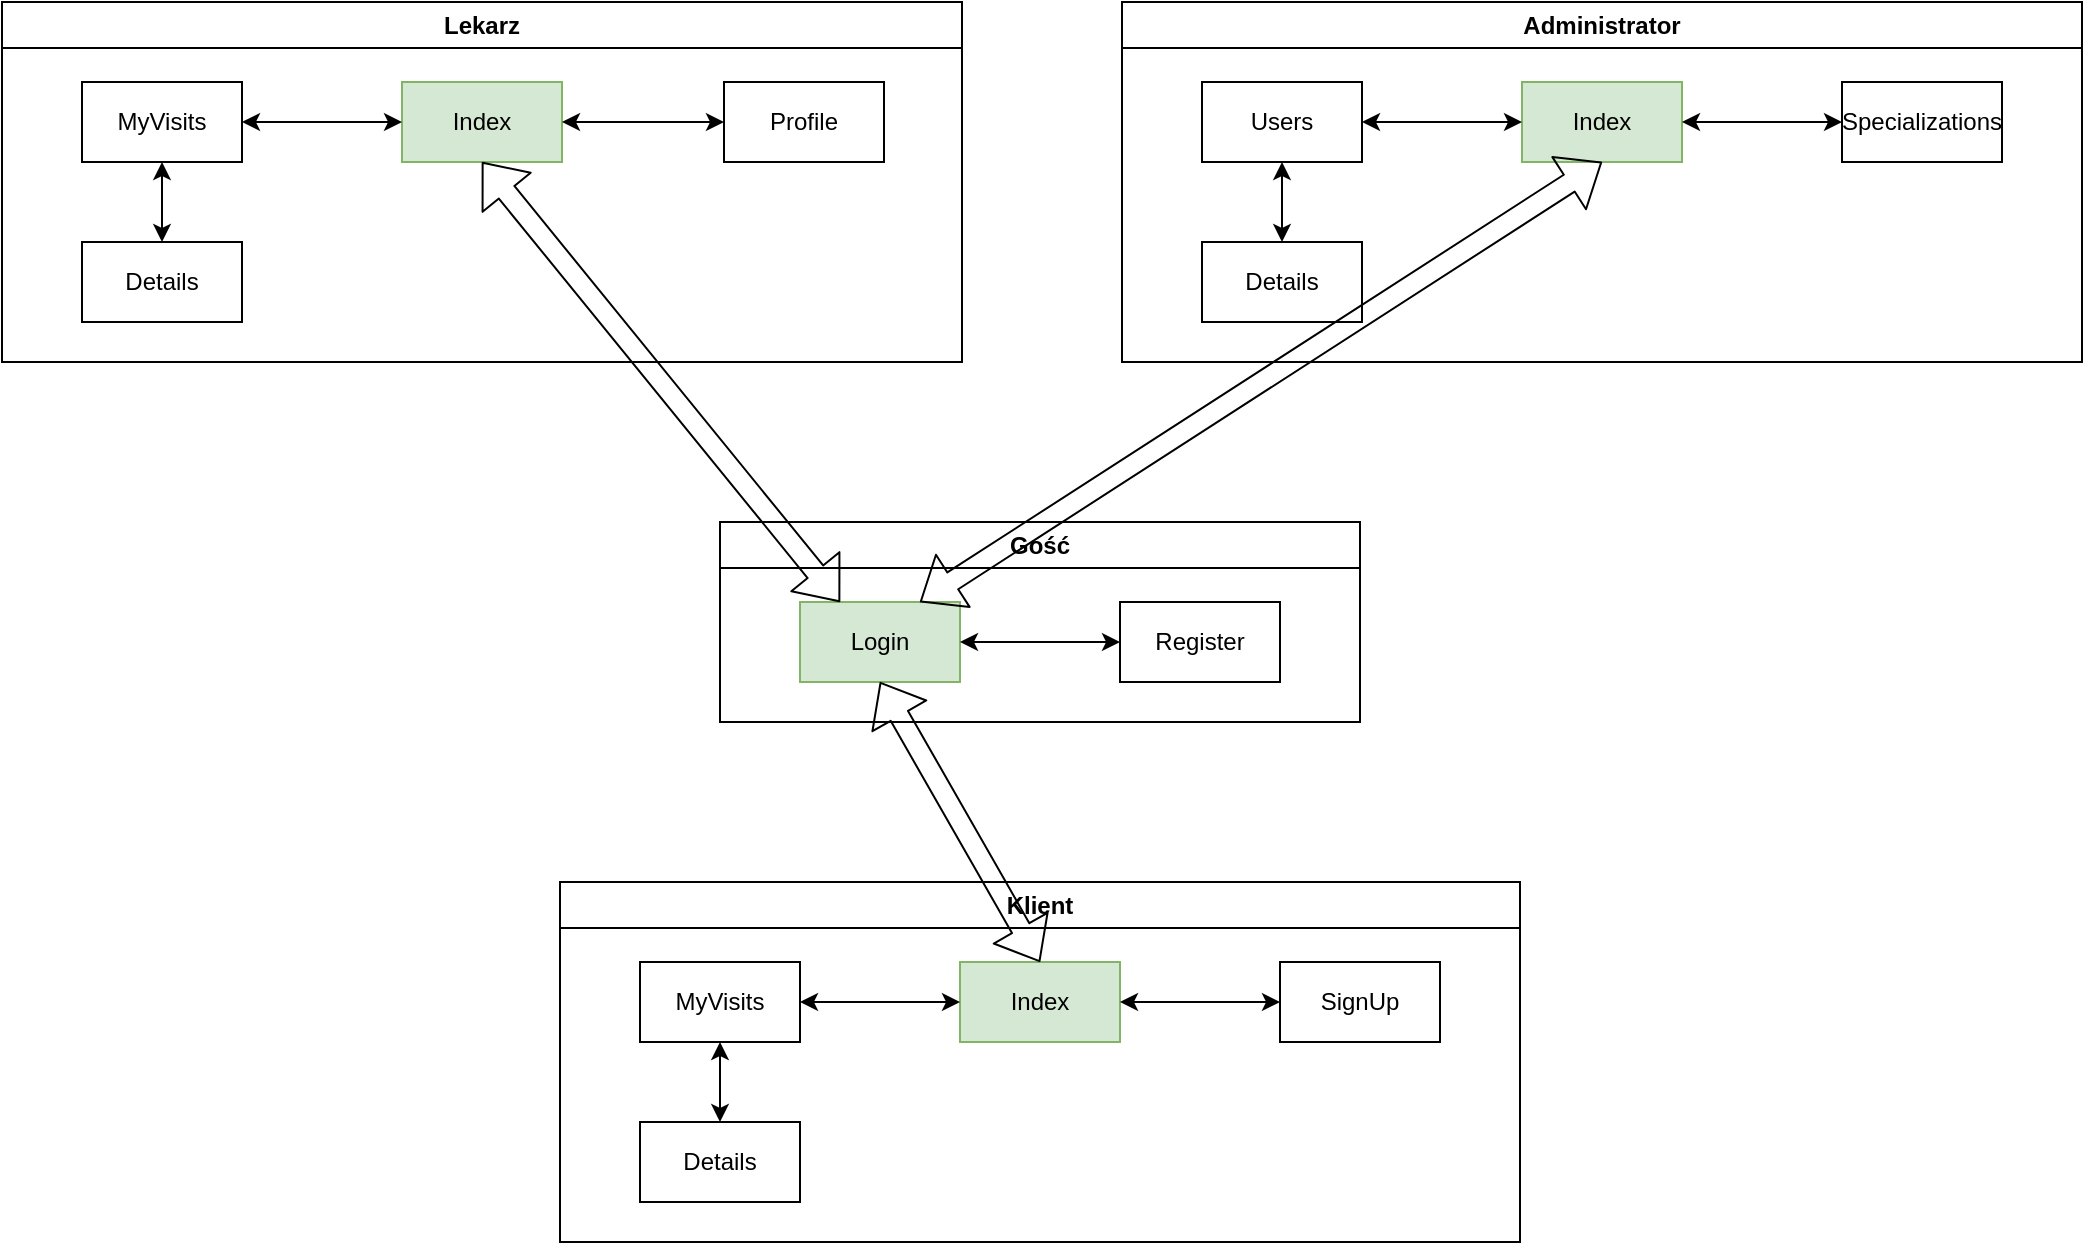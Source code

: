 <mxfile>
    <diagram id="QHUL_puzySr5Yar5WD3Q" name="Page-1">
        <mxGraphModel dx="1890" dy="775" grid="1" gridSize="10" guides="1" tooltips="1" connect="1" arrows="1" fold="1" page="1" pageScale="1" pageWidth="850" pageHeight="1100" math="0" shadow="0">
            <root>
                <mxCell id="0"/>
                <mxCell id="1" parent="0"/>
                <mxCell id="7" value="Gość" style="swimlane;whiteSpace=wrap;html=1;" vertex="1" parent="1">
                    <mxGeometry x="278" y="300" width="320" height="100" as="geometry"/>
                </mxCell>
                <mxCell id="2" value="Login" style="rounded=0;whiteSpace=wrap;html=1;fillColor=#d5e8d4;strokeColor=#82b366;" vertex="1" parent="7">
                    <mxGeometry x="40" y="40" width="80" height="40" as="geometry"/>
                </mxCell>
                <mxCell id="3" value="Register" style="rounded=0;whiteSpace=wrap;html=1;" vertex="1" parent="7">
                    <mxGeometry x="200" y="40" width="80" height="40" as="geometry"/>
                </mxCell>
                <mxCell id="12" value="" style="endArrow=classic;startArrow=classic;html=1;exitX=1;exitY=0.5;exitDx=0;exitDy=0;entryX=0;entryY=0.5;entryDx=0;entryDy=0;" edge="1" parent="7" source="2" target="3">
                    <mxGeometry width="50" height="50" relative="1" as="geometry">
                        <mxPoint x="190" y="220" as="sourcePoint"/>
                        <mxPoint x="240" y="170" as="targetPoint"/>
                    </mxGeometry>
                </mxCell>
                <mxCell id="8" value="Klient" style="swimlane;whiteSpace=wrap;html=1;" vertex="1" parent="1">
                    <mxGeometry x="198" y="480" width="480" height="180" as="geometry"/>
                </mxCell>
                <mxCell id="4" value="Index" style="rounded=0;whiteSpace=wrap;html=1;fillColor=#d5e8d4;strokeColor=#82b366;" vertex="1" parent="8">
                    <mxGeometry x="200" y="40" width="80" height="40" as="geometry"/>
                </mxCell>
                <mxCell id="5" value="SignUp" style="rounded=0;whiteSpace=wrap;html=1;" vertex="1" parent="8">
                    <mxGeometry x="360" y="40" width="80" height="40" as="geometry"/>
                </mxCell>
                <mxCell id="6" value="MyVisits" style="rounded=0;whiteSpace=wrap;html=1;" vertex="1" parent="8">
                    <mxGeometry x="40" y="40" width="80" height="40" as="geometry"/>
                </mxCell>
                <mxCell id="9" value="Details" style="rounded=0;whiteSpace=wrap;html=1;" vertex="1" parent="8">
                    <mxGeometry x="40" y="120" width="80" height="40" as="geometry"/>
                </mxCell>
                <mxCell id="13" value="" style="endArrow=classic;startArrow=classic;html=1;exitX=1;exitY=0.5;exitDx=0;exitDy=0;entryX=0;entryY=0.5;entryDx=0;entryDy=0;" edge="1" parent="8" source="6" target="4">
                    <mxGeometry width="50" height="50" relative="1" as="geometry">
                        <mxPoint x="230" y="350" as="sourcePoint"/>
                        <mxPoint x="280" y="300" as="targetPoint"/>
                    </mxGeometry>
                </mxCell>
                <mxCell id="14" value="" style="endArrow=classic;startArrow=classic;html=1;entryX=0.5;entryY=1;entryDx=0;entryDy=0;exitX=0.5;exitY=0;exitDx=0;exitDy=0;" edge="1" parent="8" source="9" target="6">
                    <mxGeometry width="50" height="50" relative="1" as="geometry">
                        <mxPoint x="160" y="290" as="sourcePoint"/>
                        <mxPoint x="210" y="240" as="targetPoint"/>
                    </mxGeometry>
                </mxCell>
                <mxCell id="15" value="" style="endArrow=classic;startArrow=classic;html=1;exitX=1;exitY=0.5;exitDx=0;exitDy=0;entryX=0;entryY=0.5;entryDx=0;entryDy=0;" edge="1" parent="8" source="4" target="5">
                    <mxGeometry width="50" height="50" relative="1" as="geometry">
                        <mxPoint x="300" y="140" as="sourcePoint"/>
                        <mxPoint x="350" y="90" as="targetPoint"/>
                    </mxGeometry>
                </mxCell>
                <mxCell id="17" value="Lekarz" style="swimlane;whiteSpace=wrap;html=1;" vertex="1" parent="1">
                    <mxGeometry x="-81" y="40" width="480" height="180" as="geometry"/>
                </mxCell>
                <mxCell id="18" value="Index" style="rounded=0;whiteSpace=wrap;html=1;fillColor=#d5e8d4;strokeColor=#82b366;" vertex="1" parent="17">
                    <mxGeometry x="200" y="40" width="80" height="40" as="geometry"/>
                </mxCell>
                <mxCell id="20" value="MyVisits" style="rounded=0;whiteSpace=wrap;html=1;" vertex="1" parent="17">
                    <mxGeometry x="40" y="40" width="80" height="40" as="geometry"/>
                </mxCell>
                <mxCell id="21" value="Details" style="rounded=0;whiteSpace=wrap;html=1;" vertex="1" parent="17">
                    <mxGeometry x="40" y="120" width="80" height="40" as="geometry"/>
                </mxCell>
                <mxCell id="22" value="" style="endArrow=classic;startArrow=classic;html=1;exitX=1;exitY=0.5;exitDx=0;exitDy=0;entryX=0;entryY=0.5;entryDx=0;entryDy=0;" edge="1" parent="17" source="20" target="18">
                    <mxGeometry width="50" height="50" relative="1" as="geometry">
                        <mxPoint x="230" y="350" as="sourcePoint"/>
                        <mxPoint x="280" y="300" as="targetPoint"/>
                    </mxGeometry>
                </mxCell>
                <mxCell id="23" value="" style="endArrow=classic;startArrow=classic;html=1;entryX=0.5;entryY=1;entryDx=0;entryDy=0;exitX=0.5;exitY=0;exitDx=0;exitDy=0;" edge="1" parent="17" source="21" target="20">
                    <mxGeometry width="50" height="50" relative="1" as="geometry">
                        <mxPoint x="160" y="290" as="sourcePoint"/>
                        <mxPoint x="210" y="240" as="targetPoint"/>
                    </mxGeometry>
                </mxCell>
                <mxCell id="37" value="Profile" style="rounded=0;whiteSpace=wrap;html=1;" vertex="1" parent="17">
                    <mxGeometry x="361" y="40" width="80" height="40" as="geometry"/>
                </mxCell>
                <mxCell id="38" value="" style="endArrow=classic;startArrow=classic;html=1;exitX=1;exitY=0.5;exitDx=0;exitDy=0;entryX=0;entryY=0.5;entryDx=0;entryDy=0;" edge="1" parent="17" source="18" target="37">
                    <mxGeometry width="50" height="50" relative="1" as="geometry">
                        <mxPoint x="191" y="290" as="sourcePoint"/>
                        <mxPoint x="241" y="240" as="targetPoint"/>
                    </mxGeometry>
                </mxCell>
                <mxCell id="25" value="Administrator" style="swimlane;whiteSpace=wrap;html=1;" vertex="1" parent="1">
                    <mxGeometry x="479" y="40" width="480" height="180" as="geometry"/>
                </mxCell>
                <mxCell id="26" value="Index" style="rounded=0;whiteSpace=wrap;html=1;fillColor=#d5e8d4;strokeColor=#82b366;" vertex="1" parent="25">
                    <mxGeometry x="200" y="40" width="80" height="40" as="geometry"/>
                </mxCell>
                <mxCell id="27" value="Specializations" style="rounded=0;whiteSpace=wrap;html=1;" vertex="1" parent="25">
                    <mxGeometry x="360" y="40" width="80" height="40" as="geometry"/>
                </mxCell>
                <mxCell id="28" value="Users" style="rounded=0;whiteSpace=wrap;html=1;" vertex="1" parent="25">
                    <mxGeometry x="40" y="40" width="80" height="40" as="geometry"/>
                </mxCell>
                <mxCell id="29" value="Details" style="rounded=0;whiteSpace=wrap;html=1;" vertex="1" parent="25">
                    <mxGeometry x="40" y="120" width="80" height="40" as="geometry"/>
                </mxCell>
                <mxCell id="30" value="" style="endArrow=classic;startArrow=classic;html=1;exitX=1;exitY=0.5;exitDx=0;exitDy=0;entryX=0;entryY=0.5;entryDx=0;entryDy=0;" edge="1" parent="25" source="28" target="26">
                    <mxGeometry width="50" height="50" relative="1" as="geometry">
                        <mxPoint x="230" y="350" as="sourcePoint"/>
                        <mxPoint x="280" y="300" as="targetPoint"/>
                    </mxGeometry>
                </mxCell>
                <mxCell id="31" value="" style="endArrow=classic;startArrow=classic;html=1;entryX=0.5;entryY=1;entryDx=0;entryDy=0;exitX=0.5;exitY=0;exitDx=0;exitDy=0;" edge="1" parent="25" source="29" target="28">
                    <mxGeometry width="50" height="50" relative="1" as="geometry">
                        <mxPoint x="160" y="290" as="sourcePoint"/>
                        <mxPoint x="210" y="240" as="targetPoint"/>
                    </mxGeometry>
                </mxCell>
                <mxCell id="32" value="" style="endArrow=classic;startArrow=classic;html=1;exitX=1;exitY=0.5;exitDx=0;exitDy=0;entryX=0;entryY=0.5;entryDx=0;entryDy=0;" edge="1" parent="25" source="26" target="27">
                    <mxGeometry width="50" height="50" relative="1" as="geometry">
                        <mxPoint x="300" y="140" as="sourcePoint"/>
                        <mxPoint x="350" y="90" as="targetPoint"/>
                    </mxGeometry>
                </mxCell>
                <mxCell id="34" value="" style="shape=flexArrow;endArrow=classic;startArrow=classic;html=1;entryX=0.5;entryY=1;entryDx=0;entryDy=0;exitX=0.5;exitY=0;exitDx=0;exitDy=0;" edge="1" parent="1" source="4" target="2">
                    <mxGeometry width="100" height="100" relative="1" as="geometry">
                        <mxPoint x="70" y="470" as="sourcePoint"/>
                        <mxPoint x="170" y="370" as="targetPoint"/>
                    </mxGeometry>
                </mxCell>
                <mxCell id="35" value="" style="shape=flexArrow;endArrow=classic;startArrow=classic;html=1;entryX=0.25;entryY=0;entryDx=0;entryDy=0;exitX=0.5;exitY=1;exitDx=0;exitDy=0;" edge="1" parent="1" source="18" target="2">
                    <mxGeometry width="100" height="100" relative="1" as="geometry">
                        <mxPoint x="130" y="400" as="sourcePoint"/>
                        <mxPoint x="230" y="300" as="targetPoint"/>
                    </mxGeometry>
                </mxCell>
                <mxCell id="36" value="" style="shape=flexArrow;endArrow=classic;startArrow=classic;html=1;entryX=0.5;entryY=1;entryDx=0;entryDy=0;exitX=0.75;exitY=0;exitDx=0;exitDy=0;" edge="1" parent="1" source="2" target="26">
                    <mxGeometry width="100" height="100" relative="1" as="geometry">
                        <mxPoint x="650" y="360" as="sourcePoint"/>
                        <mxPoint x="750" y="260" as="targetPoint"/>
                    </mxGeometry>
                </mxCell>
            </root>
        </mxGraphModel>
    </diagram>
</mxfile>